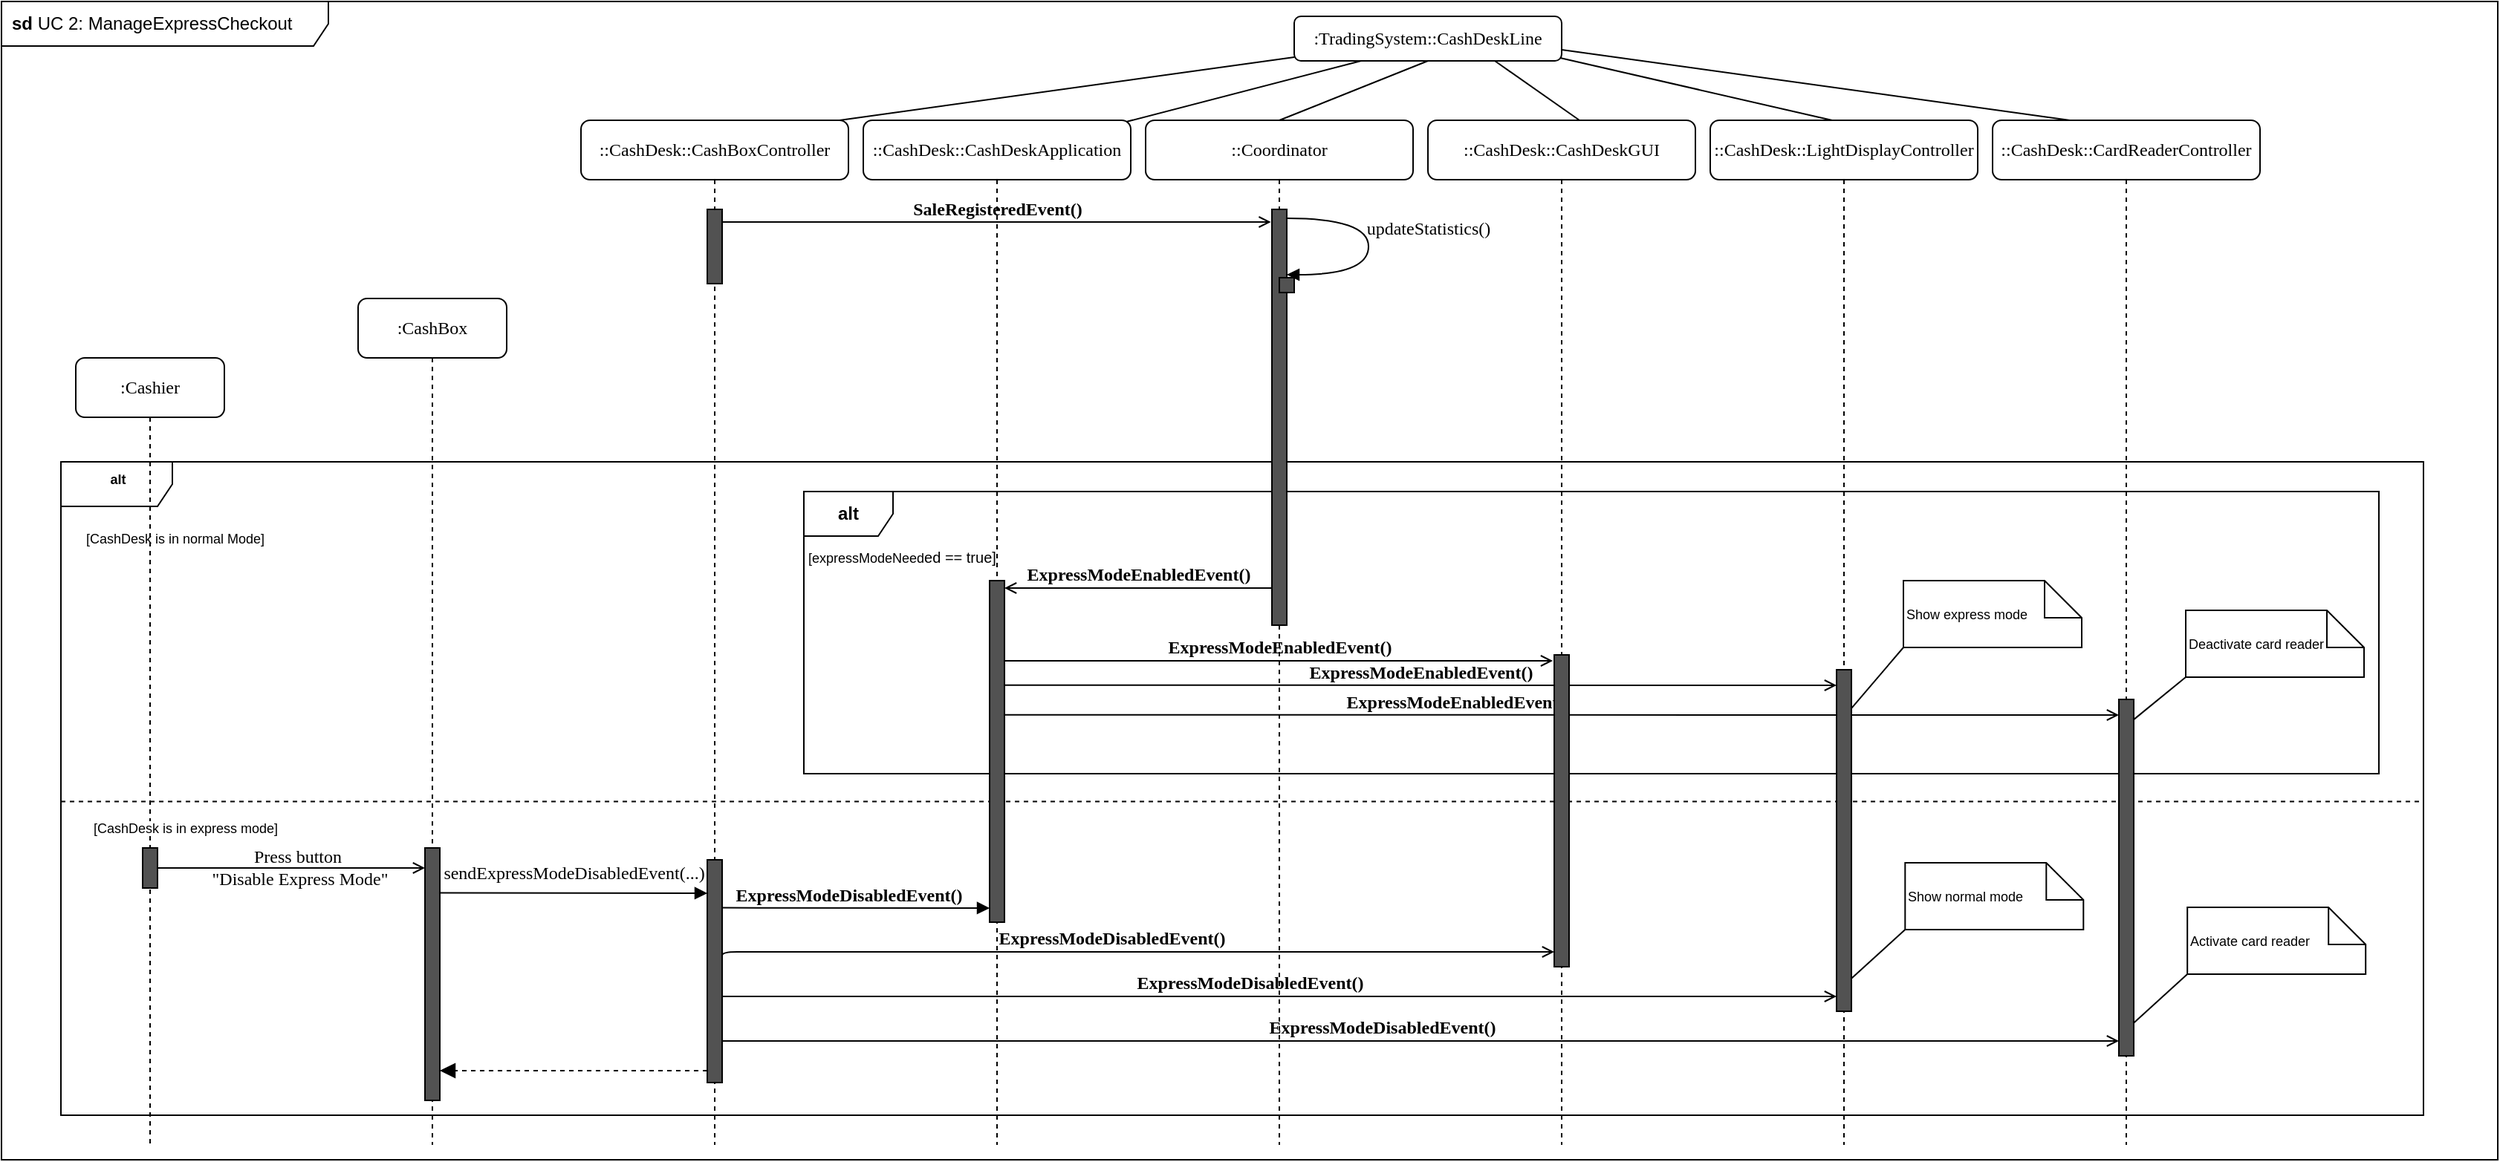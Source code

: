 <mxfile version="15.6.8" type="device"><diagram name="Page-1" id="13e1069c-82ec-6db2-03f1-153e76fe0fe0"><mxGraphModel dx="4030" dy="2230" grid="1" gridSize="10" guides="1" tooltips="1" connect="1" arrows="1" fold="1" page="1" pageScale="1" pageWidth="1100" pageHeight="850" background="none" math="0" shadow="0"><root><mxCell id="0"/><mxCell id="1" parent="0"/><mxCell id="jMo00pfTDrDLsvjjbUdB-3" value="&lt;b&gt;sd &lt;/b&gt;UC 2: ManageExpressCheckout" style="shape=umlFrame;whiteSpace=wrap;html=1;width=220;height=30;boundedLbl=1;verticalAlign=middle;align=left;spacingLeft=5;" vertex="1" parent="1"><mxGeometry width="1680" height="780" as="geometry"/></mxCell><mxCell id="7baba1c4bc27f4b0-2" value=":CashBox" style="shape=umlLifeline;perimeter=lifelinePerimeter;whiteSpace=wrap;html=1;container=1;collapsible=0;recursiveResize=0;outlineConnect=0;rounded=1;shadow=0;comic=0;labelBackgroundColor=none;strokeWidth=1;fontFamily=Verdana;fontSize=12;align=center;" parent="1" vertex="1"><mxGeometry x="240" y="200" width="100" height="570" as="geometry"/></mxCell><mxCell id="7baba1c4bc27f4b0-8" value=":Cashier" style="shape=umlLifeline;perimeter=lifelinePerimeter;whiteSpace=wrap;html=1;container=1;collapsible=0;recursiveResize=0;outlineConnect=0;rounded=1;shadow=0;comic=0;labelBackgroundColor=none;strokeWidth=1;fontFamily=Verdana;fontSize=12;align=center;" parent="1" vertex="1"><mxGeometry x="50" y="240" width="100" height="530" as="geometry"/></mxCell><mxCell id="jMo00pfTDrDLsvjjbUdB-67" value="&lt;b&gt;alt&lt;/b&gt;" style="shape=umlFrame;tabWidth=110;tabHeight=30;tabPosition=left;html=1;boundedLbl=1;labelInHeader=1;width=75;height=30;fontSize=9;fillColor=none;align=center;verticalAlign=top;strokeColor=default;" vertex="1" parent="1"><mxGeometry x="40" y="310" width="1590" height="440" as="geometry"/></mxCell><mxCell id="jMo00pfTDrDLsvjjbUdB-68" value="[CashDesk is in normal Mode]" style="text;fontSize=9;fillColor=none;align=left;verticalAlign=top;" vertex="1" parent="jMo00pfTDrDLsvjjbUdB-67"><mxGeometry width="100" height="20" relative="1" as="geometry"><mxPoint x="15" y="40" as="offset"/></mxGeometry></mxCell><mxCell id="jMo00pfTDrDLsvjjbUdB-69" value="[CashDesk is in express mode]" style="line;strokeWidth=1;dashed=1;labelPosition=center;verticalLabelPosition=bottom;align=left;verticalAlign=bottom;spacingLeft=20;spacingTop=15;fontSize=9;fillColor=#525252;horizontal=1;" vertex="1" parent="jMo00pfTDrDLsvjjbUdB-67"><mxGeometry y="220.0" width="1590.0" height="17.6" as="geometry"/></mxCell><mxCell id="jMo00pfTDrDLsvjjbUdB-71" value="Press button&lt;br&gt;&amp;nbsp;&quot;Disable Express Mode&quot;" style="html=1;verticalAlign=bottom;endArrow=open;labelBackgroundColor=none;fontFamily=Verdana;fontSize=12;edgeStyle=elbowEdgeStyle;elbow=vertical;endFill=0;" edge="1" parent="jMo00pfTDrDLsvjjbUdB-67" target="jMo00pfTDrDLsvjjbUdB-72"><mxGeometry x="0.047" y="-16" relative="1" as="geometry"><mxPoint x="65.0" y="273.533" as="sourcePoint"/><mxPoint x="195.0" y="273.18" as="targetPoint"/><mxPoint as="offset"/></mxGeometry></mxCell><mxCell id="jMo00pfTDrDLsvjjbUdB-72" value="" style="html=1;points=[];perimeter=orthogonalPerimeter;rounded=0;shadow=0;comic=0;labelBackgroundColor=none;strokeWidth=1;fontFamily=Verdana;fontSize=12;align=center;fillColor=#525252;" vertex="1" parent="jMo00pfTDrDLsvjjbUdB-67"><mxGeometry x="245" y="260" width="10" height="170" as="geometry"/></mxCell><mxCell id="jMo00pfTDrDLsvjjbUdB-82" value="sendExpressModeDisabledEvent(...)" style="html=1;verticalAlign=bottom;endArrow=block;labelBackgroundColor=none;fontFamily=Verdana;fontSize=12;edgeStyle=elbowEdgeStyle;elbow=vertical;endFill=1;" edge="1" parent="jMo00pfTDrDLsvjjbUdB-67"><mxGeometry x="0.0" y="5" relative="1" as="geometry"><mxPoint x="255.0" y="290.293" as="sourcePoint"/><mxPoint x="435" y="290.346" as="targetPoint"/><mxPoint as="offset"/></mxGeometry></mxCell><mxCell id="jMo00pfTDrDLsvjjbUdB-70" value="" style="html=1;points=[];perimeter=orthogonalPerimeter;rounded=0;shadow=0;comic=0;labelBackgroundColor=none;strokeWidth=1;fontFamily=Verdana;fontSize=12;align=center;fillColor=#525252;" vertex="1" parent="jMo00pfTDrDLsvjjbUdB-67"><mxGeometry x="55" y="260" width="10" height="27" as="geometry"/></mxCell><mxCell id="jMo00pfTDrDLsvjjbUdB-101" value="Show normal mode" style="shape=note2;boundedLbl=1;whiteSpace=wrap;html=1;size=25;verticalAlign=middle;align=left;fontSize=9;strokeColor=default;fillColor=none;" vertex="1" parent="jMo00pfTDrDLsvjjbUdB-67"><mxGeometry x="1241.15" y="270" width="120" height="45" as="geometry"/></mxCell><mxCell id="jMo00pfTDrDLsvjjbUdB-103" value="Activate card reader" style="shape=note2;boundedLbl=1;whiteSpace=wrap;html=1;size=25;verticalAlign=middle;align=left;fontSize=9;strokeColor=default;fillColor=none;" vertex="1" parent="jMo00pfTDrDLsvjjbUdB-67"><mxGeometry x="1431.09" y="300" width="120" height="45" as="geometry"/></mxCell><mxCell id="jMo00pfTDrDLsvjjbUdB-104" value="" style="endArrow=none;html=1;rounded=0;fontSize=9;entryX=0;entryY=1;entryDx=0;entryDy=0;entryPerimeter=0;exitX=1.006;exitY=0.904;exitDx=0;exitDy=0;exitPerimeter=0;" edge="1" parent="jMo00pfTDrDLsvjjbUdB-67" target="jMo00pfTDrDLsvjjbUdB-103"><mxGeometry width="50" height="50" relative="1" as="geometry"><mxPoint x="1395" y="377.92" as="sourcePoint"/><mxPoint x="321.09" y="290" as="targetPoint"/></mxGeometry></mxCell><mxCell id="jMo00pfTDrDLsvjjbUdB-46" value="&lt;b&gt;ExpressModeEnabledEvent()&lt;/b&gt;" style="html=1;verticalAlign=bottom;endArrow=open;labelBackgroundColor=none;fontFamily=Verdana;fontSize=12;edgeStyle=elbowEdgeStyle;elbow=vertical;startArrow=none;startFill=0;endFill=0;" edge="1" parent="1" target="jMo00pfTDrDLsvjjbUdB-47"><mxGeometry relative="1" as="geometry"><mxPoint x="675.47" y="460.347" as="sourcePoint"/><mxPoint x="1044.52" y="460.23" as="targetPoint"/></mxGeometry></mxCell><mxCell id="jMo00pfTDrDLsvjjbUdB-49" value="&lt;b&gt;ExpressModeEnabledEvent()&lt;/b&gt;" style="html=1;verticalAlign=bottom;endArrow=open;labelBackgroundColor=none;fontFamily=Verdana;fontSize=12;edgeStyle=elbowEdgeStyle;elbow=vertical;startArrow=none;startFill=0;endFill=0;" edge="1" parent="1" target="jMo00pfTDrDLsvjjbUdB-48"><mxGeometry x="-0.186" relative="1" as="geometry"><mxPoint x="675.0" y="480.347" as="sourcePoint"/><mxPoint x="1234.53" y="480" as="targetPoint"/><mxPoint as="offset"/></mxGeometry></mxCell><mxCell id="7baba1c4bc27f4b0-3" value="::CashDesk::CashBoxController" style="shape=umlLifeline;perimeter=lifelinePerimeter;whiteSpace=wrap;html=1;container=1;collapsible=0;recursiveResize=0;outlineConnect=0;rounded=1;shadow=0;comic=0;labelBackgroundColor=none;strokeWidth=1;fontFamily=Verdana;fontSize=12;align=center;size=40;" parent="1" vertex="1"><mxGeometry x="390" y="80" width="180" height="690" as="geometry"/></mxCell><mxCell id="jMo00pfTDrDLsvjjbUdB-13" value="" style="html=1;points=[];perimeter=orthogonalPerimeter;rounded=0;shadow=0;comic=0;labelBackgroundColor=none;strokeWidth=1;fontFamily=Verdana;fontSize=12;align=center;fillColor=#525252;" vertex="1" parent="7baba1c4bc27f4b0-3"><mxGeometry x="85" y="60" width="10" height="50" as="geometry"/></mxCell><mxCell id="jMo00pfTDrDLsvjjbUdB-105" value="" style="html=1;verticalAlign=bottom;endArrow=block;dashed=1;endSize=8;labelBackgroundColor=none;fontFamily=Verdana;fontSize=12;edgeStyle=elbowEdgeStyle;elbow=vertical;endFill=1;" edge="1" parent="7baba1c4bc27f4b0-3" target="jMo00pfTDrDLsvjjbUdB-72"><mxGeometry relative="1" as="geometry"><mxPoint x="-45" y="640" as="targetPoint"/><Array as="points"><mxPoint x="30" y="640"/><mxPoint x="60" y="640"/></Array><mxPoint x="85" y="640" as="sourcePoint"/></mxGeometry></mxCell><mxCell id="7baba1c4bc27f4b0-4" value="::CashDesk::CashDeskApplication" style="shape=umlLifeline;perimeter=lifelinePerimeter;whiteSpace=wrap;html=1;container=1;collapsible=0;recursiveResize=0;outlineConnect=0;rounded=1;shadow=0;comic=0;labelBackgroundColor=none;strokeWidth=1;fontFamily=Verdana;fontSize=12;align=center;" parent="1" vertex="1"><mxGeometry x="580" y="80" width="180" height="690" as="geometry"/></mxCell><mxCell id="jMo00pfTDrDLsvjjbUdB-88" value="&lt;b&gt;ExpressModeDisabledEvent()&lt;/b&gt;" style="html=1;verticalAlign=bottom;endArrow=block;labelBackgroundColor=none;fontFamily=Verdana;fontSize=12;edgeStyle=elbowEdgeStyle;elbow=vertical;endFill=1;" edge="1" parent="7baba1c4bc27f4b0-4"><mxGeometry x="-0.056" relative="1" as="geometry"><mxPoint x="-95" y="530.293" as="sourcePoint"/><mxPoint x="85" y="530.346" as="targetPoint"/><mxPoint as="offset"/></mxGeometry></mxCell><mxCell id="jMo00pfTDrDLsvjjbUdB-89" value="&lt;b&gt;ExpressModeDisabledEvent()&lt;/b&gt;" style="html=1;verticalAlign=bottom;endArrow=open;labelBackgroundColor=none;fontFamily=Verdana;fontSize=12;edgeStyle=elbowEdgeStyle;elbow=vertical;endFill=0;" edge="1" parent="7baba1c4bc27f4b0-4" target="jMo00pfTDrDLsvjjbUdB-40"><mxGeometry x="-0.055" relative="1" as="geometry"><mxPoint x="-95" y="564.883" as="sourcePoint"/><mxPoint x="85" y="564.936" as="targetPoint"/><mxPoint as="offset"/><Array as="points"><mxPoint x="210" y="560"/></Array></mxGeometry></mxCell><mxCell id="jMo00pfTDrDLsvjjbUdB-1" value="&lt;span style=&quot;font-family: &amp;#34;verdana&amp;#34;&quot;&gt;:TradingSystem::CashDeskLine&lt;/span&gt;" style="text;html=1;strokeColor=default;fillColor=none;align=center;verticalAlign=middle;whiteSpace=wrap;rounded=1;" vertex="1" parent="1"><mxGeometry x="870" y="10" width="180" height="30" as="geometry"/></mxCell><mxCell id="jMo00pfTDrDLsvjjbUdB-11" value="&lt;b&gt;SaleRegisteredEvent()&lt;/b&gt;" style="html=1;verticalAlign=bottom;endArrow=open;labelBackgroundColor=none;fontFamily=Verdana;fontSize=12;edgeStyle=elbowEdgeStyle;elbow=vertical;entryX=-0.067;entryY=0.03;entryDx=0;entryDy=0;entryPerimeter=0;endFill=0;" edge="1" parent="1" source="jMo00pfTDrDLsvjjbUdB-13" target="jMo00pfTDrDLsvjjbUdB-18"><mxGeometry relative="1" as="geometry"><mxPoint x="490" y="150" as="sourcePoint"/><mxPoint x="669.5" y="150.003" as="targetPoint"/></mxGeometry></mxCell><mxCell id="jMo00pfTDrDLsvjjbUdB-36" value="&lt;b&gt;alt&lt;/b&gt;" style="shape=umlFrame;whiteSpace=wrap;html=1;" vertex="1" parent="1"><mxGeometry x="540" y="330" width="1060" height="190" as="geometry"/></mxCell><mxCell id="jMo00pfTDrDLsvjjbUdB-14" value="::Coordinator" style="shape=umlLifeline;perimeter=lifelinePerimeter;whiteSpace=wrap;html=1;container=1;collapsible=0;recursiveResize=0;outlineConnect=0;rounded=1;shadow=0;comic=0;labelBackgroundColor=none;strokeWidth=1;fontFamily=Verdana;fontSize=12;align=center;" vertex="1" parent="1"><mxGeometry x="770" y="80" width="180" height="690" as="geometry"/></mxCell><mxCell id="jMo00pfTDrDLsvjjbUdB-18" value="" style="html=1;points=[];perimeter=orthogonalPerimeter;rounded=0;shadow=0;comic=0;labelBackgroundColor=none;strokeWidth=1;fontFamily=Verdana;fontSize=12;align=center;fillColor=#525252;" vertex="1" parent="jMo00pfTDrDLsvjjbUdB-14"><mxGeometry x="85" y="60" width="10" height="280" as="geometry"/></mxCell><mxCell id="jMo00pfTDrDLsvjjbUdB-19" value="updateStatistics()" style="html=1;verticalAlign=bottom;endArrow=block;labelBackgroundColor=none;fontFamily=Verdana;fontSize=12;elbow=vertical;edgeStyle=orthogonalEdgeStyle;curved=1;exitX=1.038;exitY=0.345;exitPerimeter=0;" edge="1" parent="jMo00pfTDrDLsvjjbUdB-14" target="jMo00pfTDrDLsvjjbUdB-18"><mxGeometry x="-0.038" y="40" relative="1" as="geometry"><mxPoint x="95.0" y="66.04" as="sourcePoint"/><mxPoint x="99.62" y="103.96" as="targetPoint"/><Array as="points"><mxPoint x="150" y="66"/><mxPoint x="150" y="104"/></Array><mxPoint as="offset"/></mxGeometry></mxCell><mxCell id="jMo00pfTDrDLsvjjbUdB-20" value="" style="html=1;points=[];perimeter=orthogonalPerimeter;rounded=0;shadow=0;comic=0;labelBackgroundColor=none;strokeWidth=1;fontFamily=Verdana;fontSize=12;align=center;fillColor=#525252;" vertex="1" parent="jMo00pfTDrDLsvjjbUdB-14"><mxGeometry x="90" y="106" width="10" height="10" as="geometry"/></mxCell><mxCell id="jMo00pfTDrDLsvjjbUdB-21" value="::CashDesk::CashDeskGUI" style="shape=umlLifeline;perimeter=lifelinePerimeter;whiteSpace=wrap;html=1;container=1;collapsible=0;recursiveResize=0;outlineConnect=0;rounded=1;shadow=0;comic=0;labelBackgroundColor=none;strokeWidth=1;fontFamily=Verdana;fontSize=12;align=center;" vertex="1" parent="1"><mxGeometry x="960" y="80" width="180" height="690" as="geometry"/></mxCell><mxCell id="jMo00pfTDrDLsvjjbUdB-40" value="" style="html=1;points=[];perimeter=orthogonalPerimeter;rounded=0;shadow=0;comic=0;labelBackgroundColor=none;strokeWidth=1;fontFamily=Verdana;fontSize=12;align=center;fillColor=#525252;" vertex="1" parent="jMo00pfTDrDLsvjjbUdB-21"><mxGeometry x="85" y="360" width="10" height="210" as="geometry"/></mxCell><mxCell id="jMo00pfTDrDLsvjjbUdB-91" value="&lt;b&gt;ExpressModeDisabledEvent()&lt;/b&gt;" style="html=1;verticalAlign=bottom;endArrow=open;labelBackgroundColor=none;fontFamily=Verdana;fontSize=12;edgeStyle=elbowEdgeStyle;elbow=vertical;endFill=0;" edge="1" parent="jMo00pfTDrDLsvjjbUdB-21" target="jMo00pfTDrDLsvjjbUdB-48"><mxGeometry x="-0.055" relative="1" as="geometry"><mxPoint x="-475" y="620" as="sourcePoint"/><mxPoint x="275" y="620" as="targetPoint"/><mxPoint as="offset"/><Array as="points"><mxPoint x="-100" y="620"/></Array></mxGeometry></mxCell><mxCell id="jMo00pfTDrDLsvjjbUdB-27" value="::CashDesk::LightDisplayController" style="shape=umlLifeline;perimeter=lifelinePerimeter;whiteSpace=wrap;html=1;container=1;collapsible=0;recursiveResize=0;outlineConnect=0;rounded=1;shadow=0;comic=0;labelBackgroundColor=none;strokeWidth=1;fontFamily=Verdana;fontSize=12;align=center;" vertex="1" parent="1"><mxGeometry x="1150" y="80" width="180" height="690" as="geometry"/></mxCell><mxCell id="jMo00pfTDrDLsvjjbUdB-47" value="" style="html=1;points=[];perimeter=orthogonalPerimeter;rounded=0;shadow=0;comic=0;labelBackgroundColor=none;strokeWidth=1;fontFamily=Verdana;fontSize=12;align=center;fillColor=#525252;" vertex="1" parent="jMo00pfTDrDLsvjjbUdB-27"><mxGeometry x="85" y="370" width="10" height="230" as="geometry"/></mxCell><mxCell id="jMo00pfTDrDLsvjjbUdB-63" value="Show express mode" style="shape=note2;boundedLbl=1;whiteSpace=wrap;html=1;size=25;verticalAlign=middle;align=left;fontSize=9;strokeColor=default;fillColor=none;" vertex="1" parent="jMo00pfTDrDLsvjjbUdB-27"><mxGeometry x="130" y="310" width="120" height="45" as="geometry"/></mxCell><mxCell id="jMo00pfTDrDLsvjjbUdB-64" value="" style="endArrow=none;html=1;rounded=0;fontSize=9;entryX=0;entryY=1;entryDx=0;entryDy=0;entryPerimeter=0;exitX=0.985;exitY=0.114;exitDx=0;exitDy=0;exitPerimeter=0;" edge="1" parent="jMo00pfTDrDLsvjjbUdB-27" source="jMo00pfTDrDLsvjjbUdB-47" target="jMo00pfTDrDLsvjjbUdB-63"><mxGeometry width="50" height="50" relative="1" as="geometry"><mxPoint x="120" y="430" as="sourcePoint"/><mxPoint x="170" y="380" as="targetPoint"/></mxGeometry></mxCell><mxCell id="jMo00pfTDrDLsvjjbUdB-31" value="::CashDesk::CardReaderController" style="shape=umlLifeline;perimeter=lifelinePerimeter;whiteSpace=wrap;html=1;container=1;collapsible=0;recursiveResize=0;outlineConnect=0;rounded=1;shadow=0;comic=0;labelBackgroundColor=none;strokeWidth=1;fontFamily=Verdana;fontSize=12;align=center;" vertex="1" parent="1"><mxGeometry x="1340" y="80" width="180" height="690" as="geometry"/></mxCell><mxCell id="jMo00pfTDrDLsvjjbUdB-48" value="" style="html=1;points=[];perimeter=orthogonalPerimeter;rounded=0;shadow=0;comic=0;labelBackgroundColor=none;strokeWidth=1;fontFamily=Verdana;fontSize=12;align=center;fillColor=#525252;" vertex="1" parent="jMo00pfTDrDLsvjjbUdB-31"><mxGeometry x="85" y="390" width="10" height="240" as="geometry"/></mxCell><mxCell id="jMo00pfTDrDLsvjjbUdB-37" value="&lt;font style=&quot;font-size: 9px&quot;&gt;[expressModeNeed&lt;/font&gt;&lt;font style=&quot;font-size: 10px&quot;&gt;ed == true]&lt;/font&gt;" style="text;html=1;strokeColor=none;fillColor=none;align=left;verticalAlign=top;whiteSpace=wrap;rounded=0;labelPosition=center;verticalLabelPosition=middle;" vertex="1" parent="1"><mxGeometry x="541" y="360" width="139" height="30" as="geometry"/></mxCell><mxCell id="jMo00pfTDrDLsvjjbUdB-38" value="" style="html=1;points=[];perimeter=orthogonalPerimeter;rounded=0;shadow=0;comic=0;labelBackgroundColor=none;strokeWidth=1;fontFamily=Verdana;fontSize=12;align=center;fillColor=#525252;" vertex="1" parent="1"><mxGeometry x="665" y="390" width="10" height="230" as="geometry"/></mxCell><mxCell id="jMo00pfTDrDLsvjjbUdB-39" value="&lt;b&gt;ExpressModeEnabledEvent()&lt;/b&gt;" style="html=1;verticalAlign=bottom;endArrow=none;labelBackgroundColor=none;fontFamily=Verdana;fontSize=12;edgeStyle=elbowEdgeStyle;elbow=vertical;entryX=-0.067;entryY=0.03;entryDx=0;entryDy=0;entryPerimeter=0;startArrow=open;startFill=0;endFill=0;" edge="1" parent="1" source="jMo00pfTDrDLsvjjbUdB-38"><mxGeometry relative="1" as="geometry"><mxPoint x="680" y="395" as="sourcePoint"/><mxPoint x="854.66" y="395.0" as="targetPoint"/></mxGeometry></mxCell><mxCell id="jMo00pfTDrDLsvjjbUdB-43" value="&lt;b&gt;ExpressModeEnabledEvent()&lt;/b&gt;" style="html=1;verticalAlign=bottom;endArrow=open;labelBackgroundColor=none;fontFamily=Verdana;fontSize=12;edgeStyle=elbowEdgeStyle;elbow=vertical;entryX=-0.095;entryY=0.019;entryDx=0;entryDy=0;entryPerimeter=0;startArrow=none;startFill=0;endFill=0;" edge="1" parent="1" source="jMo00pfTDrDLsvjjbUdB-38" target="jMo00pfTDrDLsvjjbUdB-40"><mxGeometry relative="1" as="geometry"><mxPoint x="750" y="459.997" as="sourcePoint"/><mxPoint x="929.66" y="460.14" as="targetPoint"/></mxGeometry></mxCell><mxCell id="jMo00pfTDrDLsvjjbUdB-65" value="Deactivate card reader" style="shape=note2;boundedLbl=1;whiteSpace=wrap;html=1;size=25;verticalAlign=middle;align=left;fontSize=9;strokeColor=default;fillColor=none;" vertex="1" parent="1"><mxGeometry x="1470" y="410" width="120" height="45" as="geometry"/></mxCell><mxCell id="jMo00pfTDrDLsvjjbUdB-66" value="" style="endArrow=none;html=1;rounded=0;fontSize=9;entryX=0;entryY=1;entryDx=0;entryDy=0;entryPerimeter=0;exitX=0.985;exitY=0.114;exitDx=0;exitDy=0;exitPerimeter=0;" edge="1" parent="1" target="jMo00pfTDrDLsvjjbUdB-65"><mxGeometry width="50" height="50" relative="1" as="geometry"><mxPoint x="1434.85" y="483.68" as="sourcePoint"/><mxPoint x="360" y="400" as="targetPoint"/></mxGeometry></mxCell><mxCell id="jMo00pfTDrDLsvjjbUdB-83" value="" style="html=1;points=[];perimeter=orthogonalPerimeter;rounded=0;shadow=0;comic=0;labelBackgroundColor=none;strokeWidth=1;fontFamily=Verdana;fontSize=12;align=center;fillColor=#525252;" vertex="1" parent="1"><mxGeometry x="475" y="578" width="10" height="150" as="geometry"/></mxCell><mxCell id="jMo00pfTDrDLsvjjbUdB-90" value="&lt;b&gt;ExpressModeDisabledEvent()&lt;/b&gt;" style="html=1;verticalAlign=bottom;endArrow=open;labelBackgroundColor=none;fontFamily=Verdana;fontSize=12;edgeStyle=elbowEdgeStyle;elbow=vertical;endFill=0;" edge="1" parent="1" source="jMo00pfTDrDLsvjjbUdB-83" target="jMo00pfTDrDLsvjjbUdB-47"><mxGeometry x="-0.055" relative="1" as="geometry"><mxPoint x="480" y="670.383" as="sourcePoint"/><mxPoint x="1040" y="670" as="targetPoint"/><mxPoint as="offset"/><Array as="points"><mxPoint x="860" y="670"/></Array></mxGeometry></mxCell><mxCell id="jMo00pfTDrDLsvjjbUdB-92" value="" style="endArrow=none;html=1;rounded=0;fontSize=9;" edge="1" parent="1" target="jMo00pfTDrDLsvjjbUdB-1"><mxGeometry width="50" height="50" relative="1" as="geometry"><mxPoint x="564" y="80" as="sourcePoint"/><mxPoint x="750" y="20" as="targetPoint"/></mxGeometry></mxCell><mxCell id="jMo00pfTDrDLsvjjbUdB-95" value="" style="endArrow=none;html=1;rounded=0;fontSize=9;entryX=0.25;entryY=1;entryDx=0;entryDy=0;" edge="1" parent="1" target="jMo00pfTDrDLsvjjbUdB-1"><mxGeometry width="50" height="50" relative="1" as="geometry"><mxPoint x="757" y="81" as="sourcePoint"/><mxPoint x="780" y="48.192" as="targetPoint"/></mxGeometry></mxCell><mxCell id="jMo00pfTDrDLsvjjbUdB-96" value="" style="endArrow=none;html=1;rounded=0;fontSize=9;entryX=0.5;entryY=1;entryDx=0;entryDy=0;" edge="1" parent="1" target="jMo00pfTDrDLsvjjbUdB-1"><mxGeometry width="50" height="50" relative="1" as="geometry"><mxPoint x="860" y="80" as="sourcePoint"/><mxPoint x="825" y="50" as="targetPoint"/></mxGeometry></mxCell><mxCell id="jMo00pfTDrDLsvjjbUdB-97" value="" style="endArrow=none;html=1;rounded=0;fontSize=9;entryX=0.75;entryY=1;entryDx=0;entryDy=0;" edge="1" parent="1" target="jMo00pfTDrDLsvjjbUdB-1"><mxGeometry width="50" height="50" relative="1" as="geometry"><mxPoint x="1062" y="80" as="sourcePoint"/><mxPoint x="870" y="50" as="targetPoint"/></mxGeometry></mxCell><mxCell id="jMo00pfTDrDLsvjjbUdB-98" value="" style="endArrow=none;html=1;rounded=0;fontSize=9;" edge="1" parent="1"><mxGeometry width="50" height="50" relative="1" as="geometry"><mxPoint x="1232" y="80" as="sourcePoint"/><mxPoint x="1049" y="38" as="targetPoint"/></mxGeometry></mxCell><mxCell id="jMo00pfTDrDLsvjjbUdB-100" value="" style="endArrow=none;html=1;rounded=0;fontSize=9;entryX=1;entryY=0.75;entryDx=0;entryDy=0;" edge="1" parent="1" target="jMo00pfTDrDLsvjjbUdB-1"><mxGeometry width="50" height="50" relative="1" as="geometry"><mxPoint x="1392" y="80" as="sourcePoint"/><mxPoint x="1210.0" y="40" as="targetPoint"/></mxGeometry></mxCell><mxCell id="jMo00pfTDrDLsvjjbUdB-102" value="" style="endArrow=none;html=1;rounded=0;fontSize=9;entryX=0;entryY=1;entryDx=0;entryDy=0;entryPerimeter=0;exitX=1.006;exitY=0.904;exitDx=0;exitDy=0;exitPerimeter=0;" edge="1" parent="1" target="jMo00pfTDrDLsvjjbUdB-101" source="jMo00pfTDrDLsvjjbUdB-47"><mxGeometry width="50" height="50" relative="1" as="geometry"><mxPoint x="1246" y="666" as="sourcePoint"/><mxPoint x="171.15" y="570" as="targetPoint"/></mxGeometry></mxCell></root></mxGraphModel></diagram></mxfile>